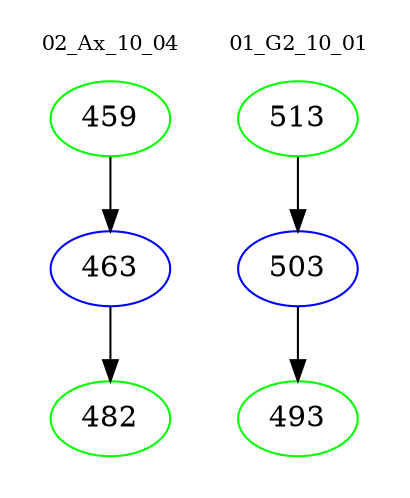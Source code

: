 digraph{
subgraph cluster_0 {
color = white
label = "02_Ax_10_04";
fontsize=10;
T0_459 [label="459", color="green"]
T0_459 -> T0_463 [color="black"]
T0_463 [label="463", color="blue"]
T0_463 -> T0_482 [color="black"]
T0_482 [label="482", color="green"]
}
subgraph cluster_1 {
color = white
label = "01_G2_10_01";
fontsize=10;
T1_513 [label="513", color="green"]
T1_513 -> T1_503 [color="black"]
T1_503 [label="503", color="blue"]
T1_503 -> T1_493 [color="black"]
T1_493 [label="493", color="green"]
}
}
